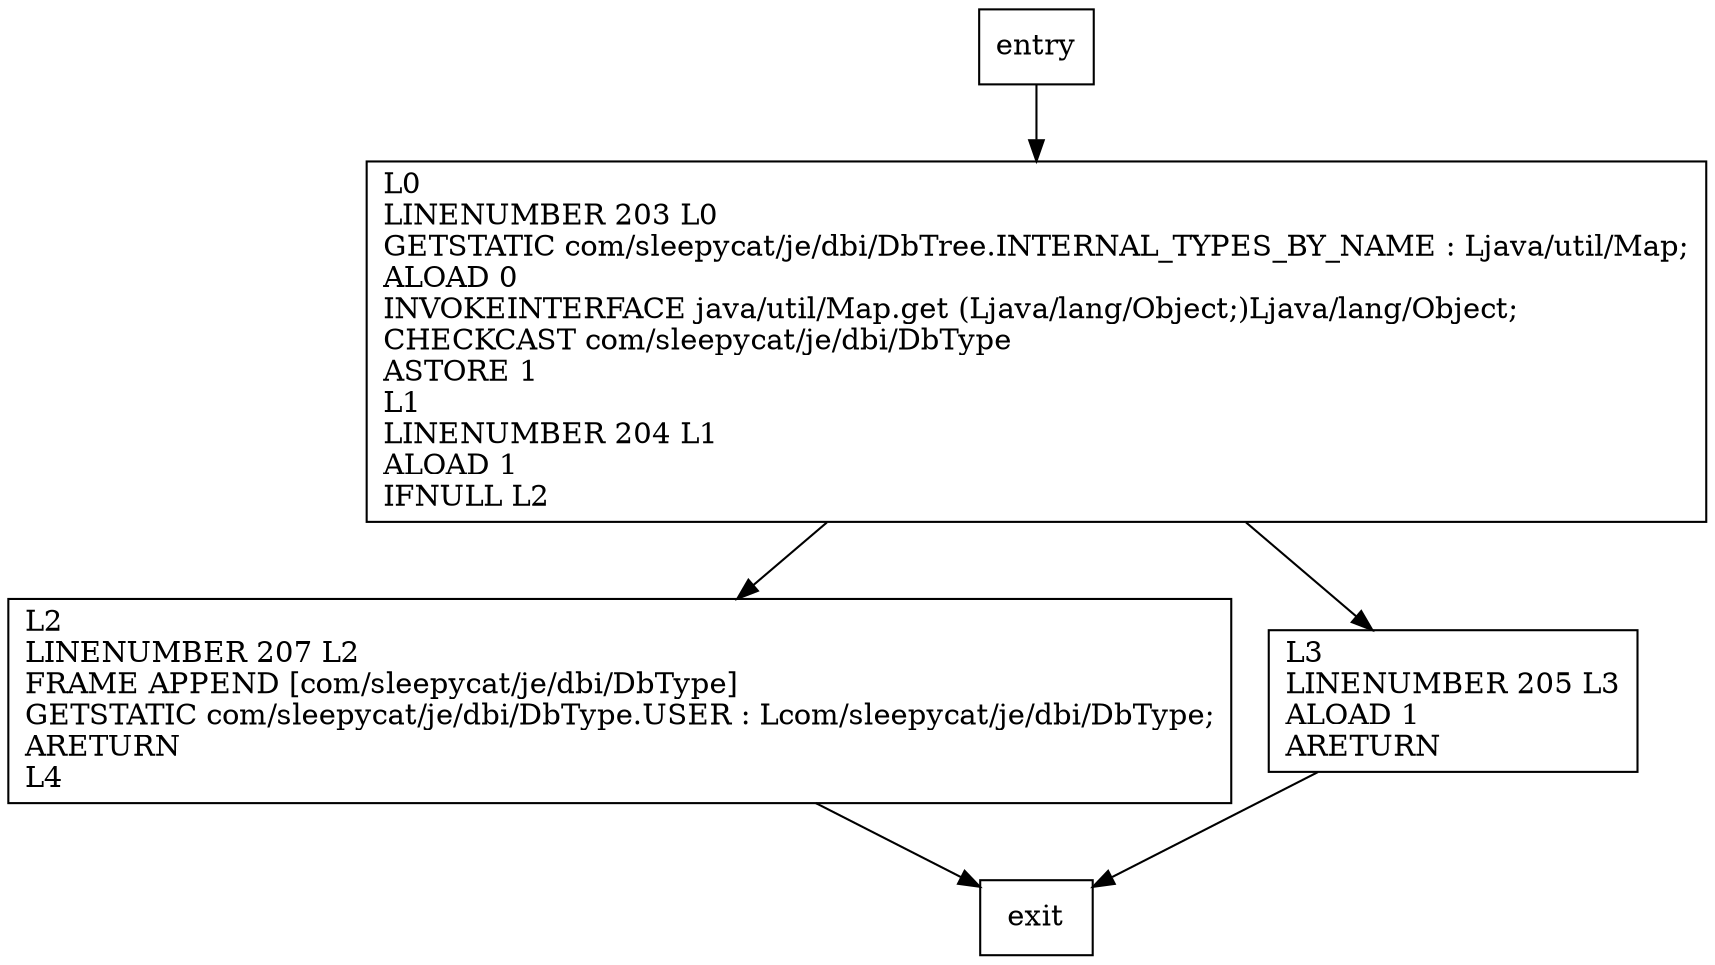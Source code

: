 digraph typeForDbName {
node [shape=record];
1330172165 [label="L2\lLINENUMBER 207 L2\lFRAME APPEND [com/sleepycat/je/dbi/DbType]\lGETSTATIC com/sleepycat/je/dbi/DbType.USER : Lcom/sleepycat/je/dbi/DbType;\lARETURN\lL4\l"];
1159844593 [label="L0\lLINENUMBER 203 L0\lGETSTATIC com/sleepycat/je/dbi/DbTree.INTERNAL_TYPES_BY_NAME : Ljava/util/Map;\lALOAD 0\lINVOKEINTERFACE java/util/Map.get (Ljava/lang/Object;)Ljava/lang/Object;\lCHECKCAST com/sleepycat/je/dbi/DbType\lASTORE 1\lL1\lLINENUMBER 204 L1\lALOAD 1\lIFNULL L2\l"];
2079414077 [label="L3\lLINENUMBER 205 L3\lALOAD 1\lARETURN\l"];
entry;
exit;
1330172165 -> exit
entry -> 1159844593
1159844593 -> 1330172165
1159844593 -> 2079414077
2079414077 -> exit
}
